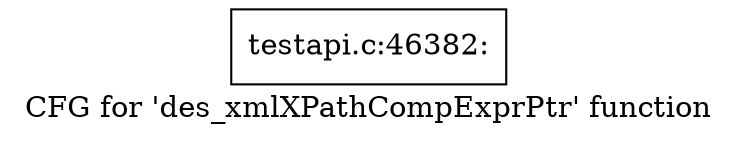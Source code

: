 digraph "CFG for 'des_xmlXPathCompExprPtr' function" {
	label="CFG for 'des_xmlXPathCompExprPtr' function";

	Node0x59a6c80 [shape=record,label="{testapi.c:46382:}"];
}
